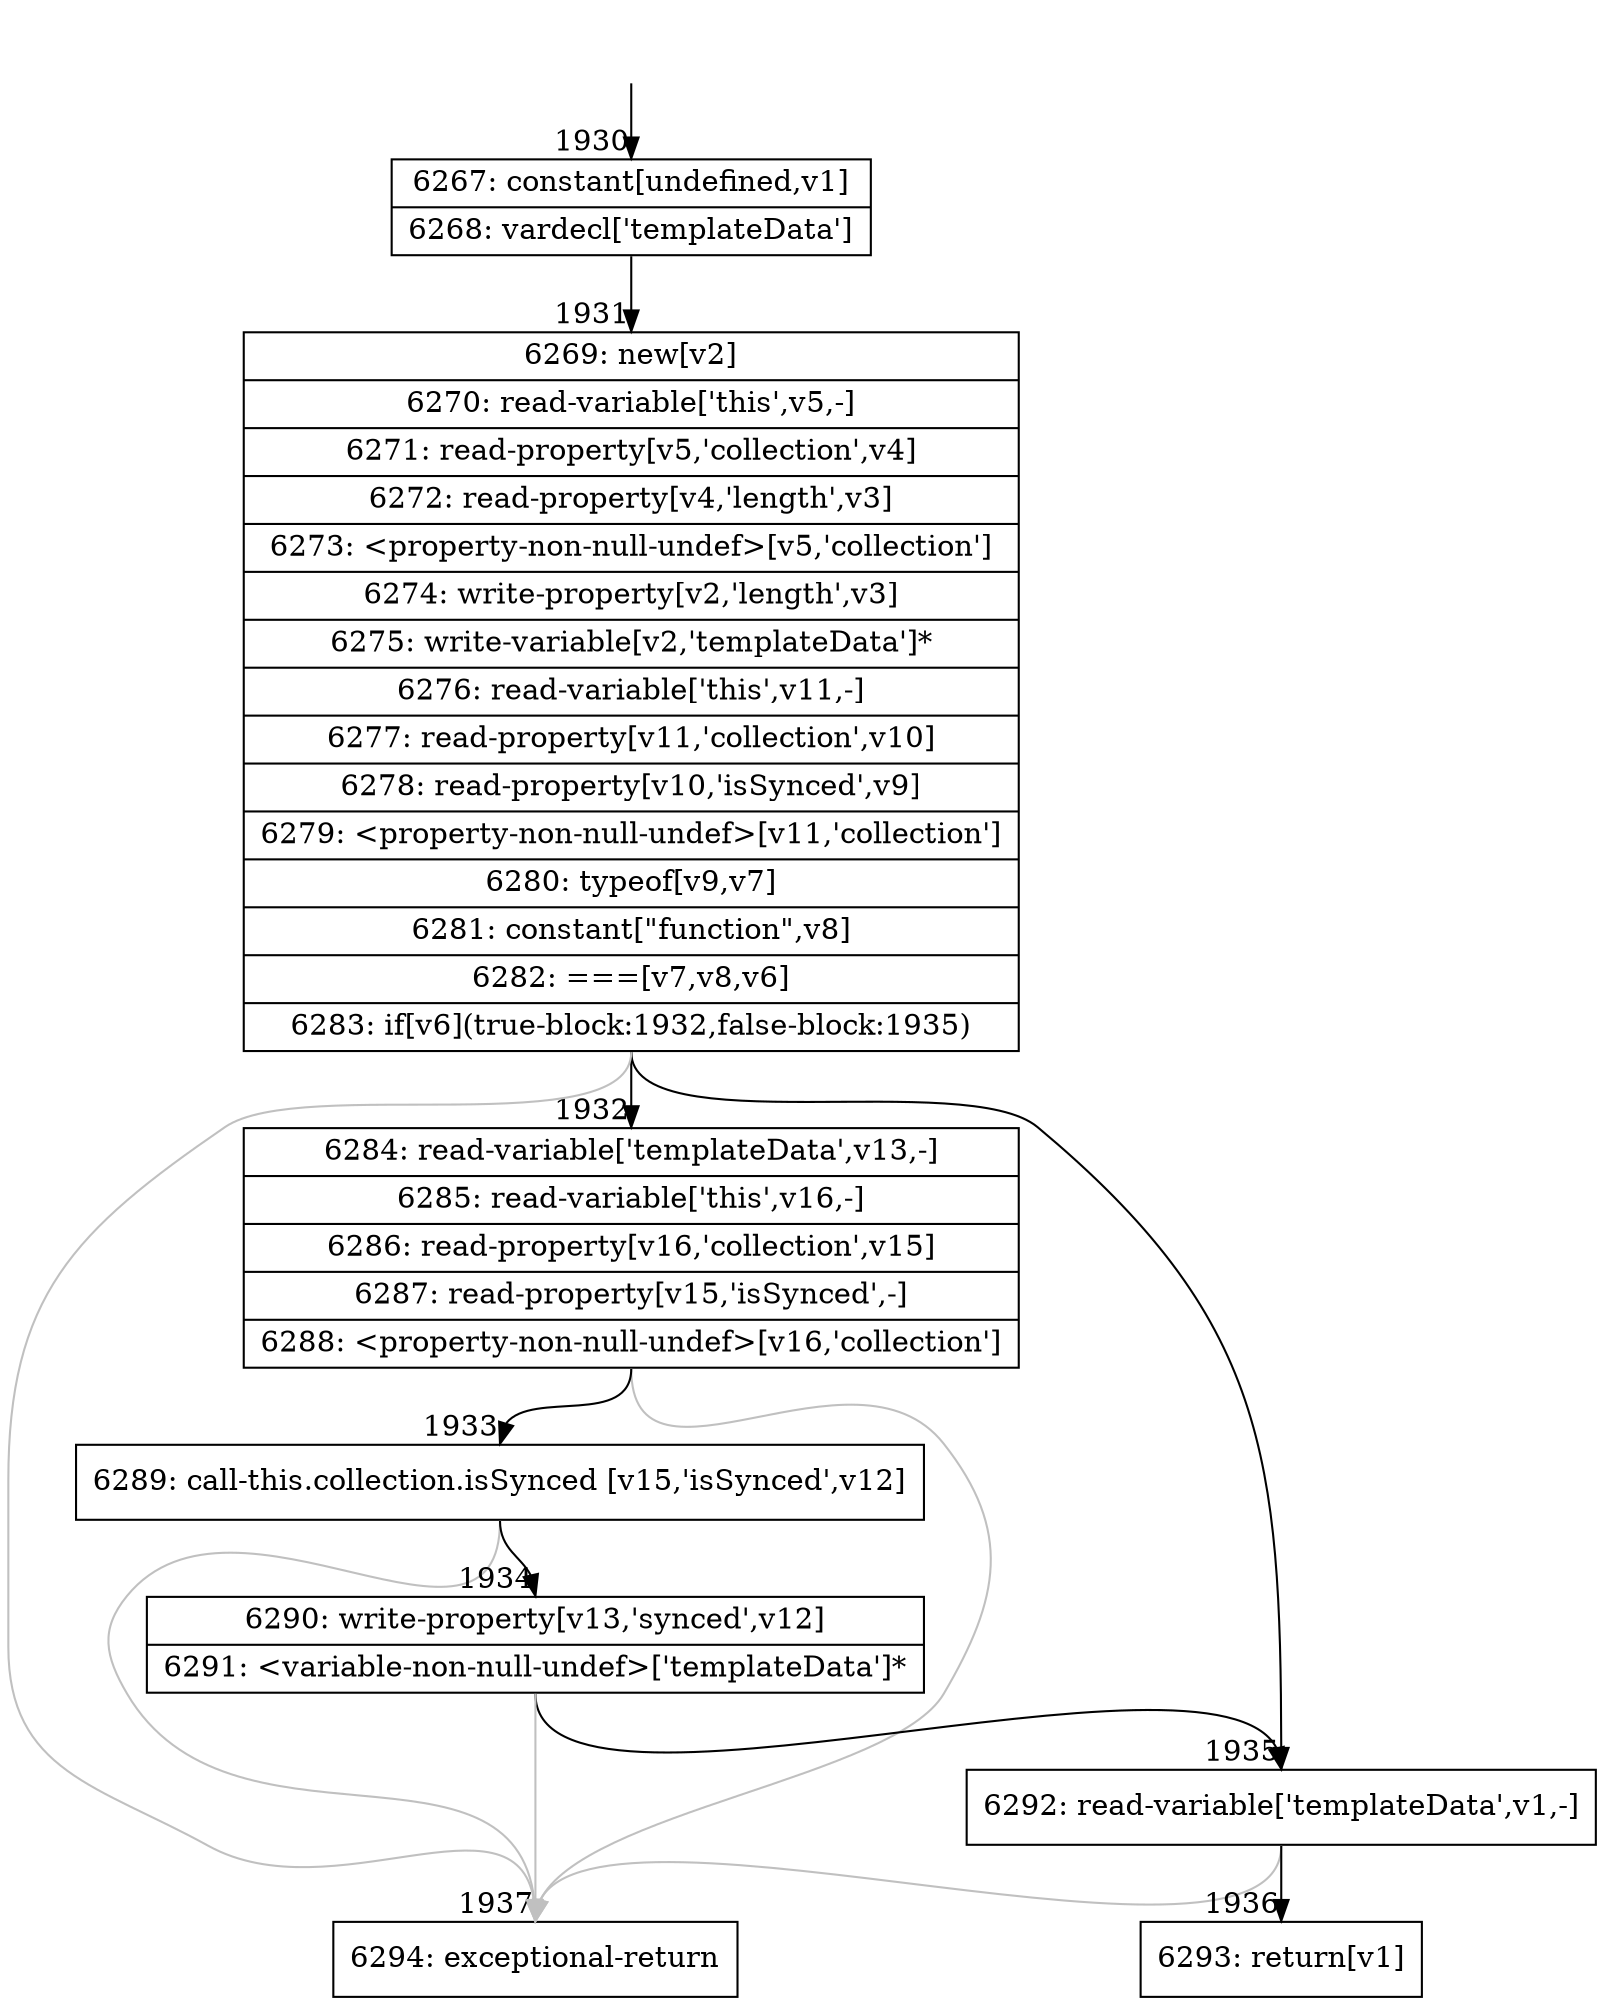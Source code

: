 digraph {
rankdir="TD"
BB_entry162[shape=none,label=""];
BB_entry162 -> BB1930 [tailport=s, headport=n, headlabel="    1930"]
BB1930 [shape=record label="{6267: constant[undefined,v1]|6268: vardecl['templateData']}" ] 
BB1930 -> BB1931 [tailport=s, headport=n, headlabel="      1931"]
BB1931 [shape=record label="{6269: new[v2]|6270: read-variable['this',v5,-]|6271: read-property[v5,'collection',v4]|6272: read-property[v4,'length',v3]|6273: \<property-non-null-undef\>[v5,'collection']|6274: write-property[v2,'length',v3]|6275: write-variable[v2,'templateData']*|6276: read-variable['this',v11,-]|6277: read-property[v11,'collection',v10]|6278: read-property[v10,'isSynced',v9]|6279: \<property-non-null-undef\>[v11,'collection']|6280: typeof[v9,v7]|6281: constant[\"function\",v8]|6282: ===[v7,v8,v6]|6283: if[v6](true-block:1932,false-block:1935)}" ] 
BB1931 -> BB1932 [tailport=s, headport=n, headlabel="      1932"]
BB1931 -> BB1935 [tailport=s, headport=n, headlabel="      1935"]
BB1931 -> BB1937 [tailport=s, headport=n, color=gray, headlabel="      1937"]
BB1932 [shape=record label="{6284: read-variable['templateData',v13,-]|6285: read-variable['this',v16,-]|6286: read-property[v16,'collection',v15]|6287: read-property[v15,'isSynced',-]|6288: \<property-non-null-undef\>[v16,'collection']}" ] 
BB1932 -> BB1933 [tailport=s, headport=n, headlabel="      1933"]
BB1932 -> BB1937 [tailport=s, headport=n, color=gray]
BB1933 [shape=record label="{6289: call-this.collection.isSynced [v15,'isSynced',v12]}" ] 
BB1933 -> BB1934 [tailport=s, headport=n, headlabel="      1934"]
BB1933 -> BB1937 [tailport=s, headport=n, color=gray]
BB1934 [shape=record label="{6290: write-property[v13,'synced',v12]|6291: \<variable-non-null-undef\>['templateData']*}" ] 
BB1934 -> BB1935 [tailport=s, headport=n]
BB1934 -> BB1937 [tailport=s, headport=n, color=gray]
BB1935 [shape=record label="{6292: read-variable['templateData',v1,-]}" ] 
BB1935 -> BB1936 [tailport=s, headport=n, headlabel="      1936"]
BB1935 -> BB1937 [tailport=s, headport=n, color=gray]
BB1936 [shape=record label="{6293: return[v1]}" ] 
BB1937 [shape=record label="{6294: exceptional-return}" ] 
//#$~ 1742
}
